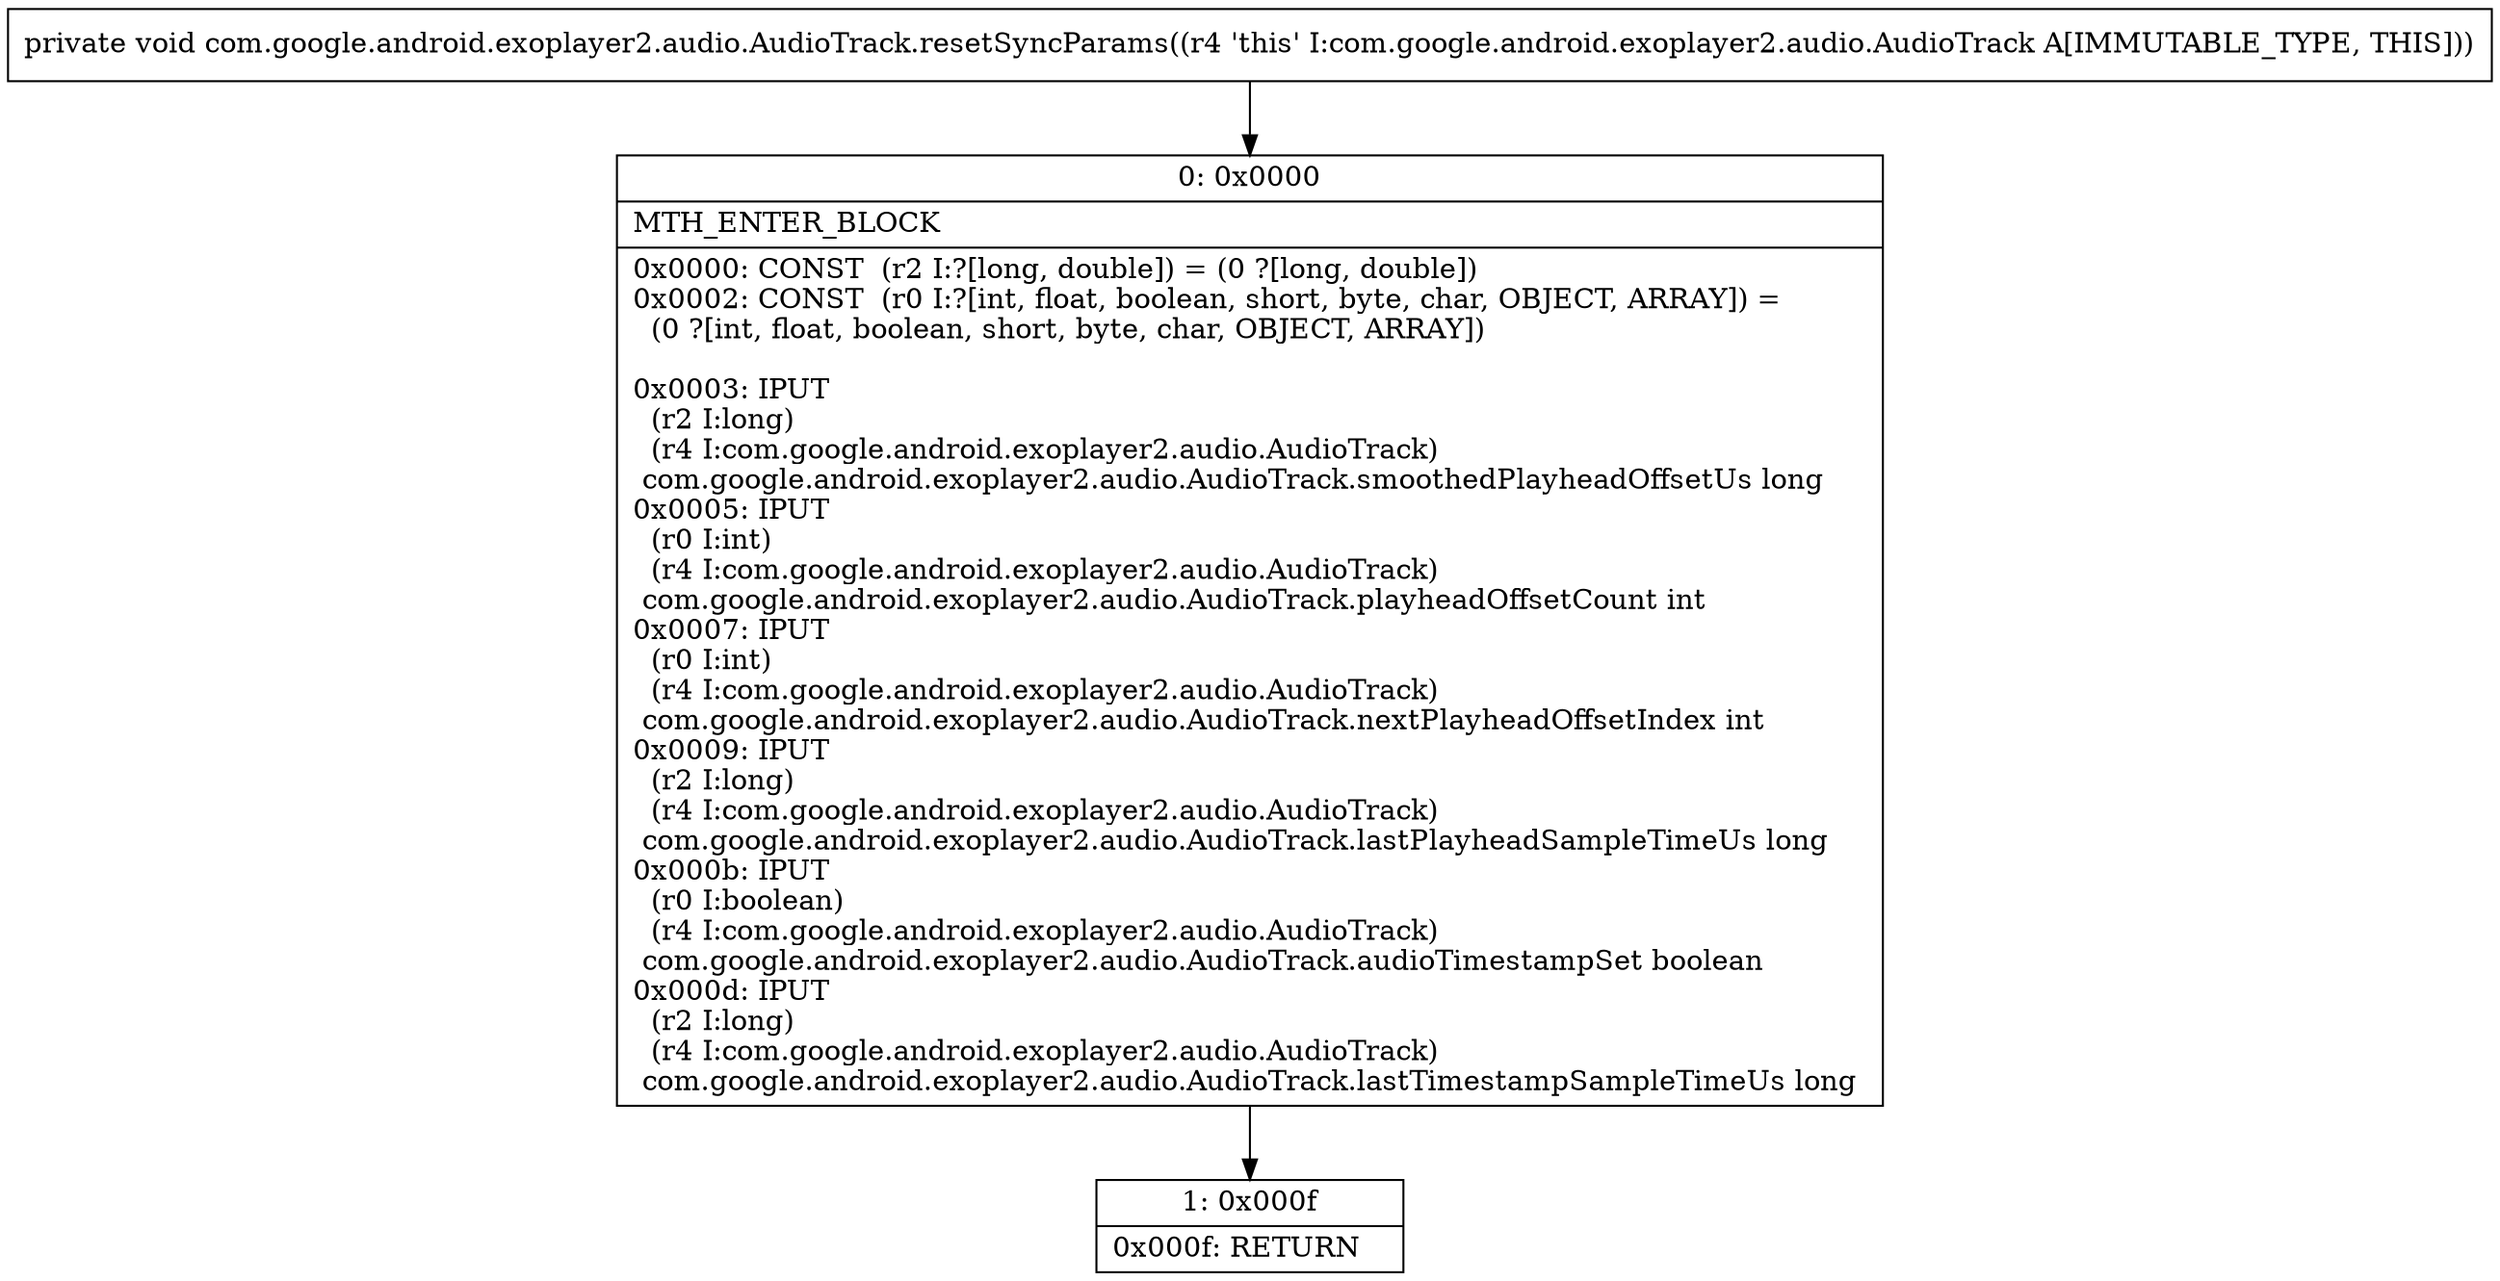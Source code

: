 digraph "CFG forcom.google.android.exoplayer2.audio.AudioTrack.resetSyncParams()V" {
Node_0 [shape=record,label="{0\:\ 0x0000|MTH_ENTER_BLOCK\l|0x0000: CONST  (r2 I:?[long, double]) = (0 ?[long, double]) \l0x0002: CONST  (r0 I:?[int, float, boolean, short, byte, char, OBJECT, ARRAY]) = \l  (0 ?[int, float, boolean, short, byte, char, OBJECT, ARRAY])\l \l0x0003: IPUT  \l  (r2 I:long)\l  (r4 I:com.google.android.exoplayer2.audio.AudioTrack)\l com.google.android.exoplayer2.audio.AudioTrack.smoothedPlayheadOffsetUs long \l0x0005: IPUT  \l  (r0 I:int)\l  (r4 I:com.google.android.exoplayer2.audio.AudioTrack)\l com.google.android.exoplayer2.audio.AudioTrack.playheadOffsetCount int \l0x0007: IPUT  \l  (r0 I:int)\l  (r4 I:com.google.android.exoplayer2.audio.AudioTrack)\l com.google.android.exoplayer2.audio.AudioTrack.nextPlayheadOffsetIndex int \l0x0009: IPUT  \l  (r2 I:long)\l  (r4 I:com.google.android.exoplayer2.audio.AudioTrack)\l com.google.android.exoplayer2.audio.AudioTrack.lastPlayheadSampleTimeUs long \l0x000b: IPUT  \l  (r0 I:boolean)\l  (r4 I:com.google.android.exoplayer2.audio.AudioTrack)\l com.google.android.exoplayer2.audio.AudioTrack.audioTimestampSet boolean \l0x000d: IPUT  \l  (r2 I:long)\l  (r4 I:com.google.android.exoplayer2.audio.AudioTrack)\l com.google.android.exoplayer2.audio.AudioTrack.lastTimestampSampleTimeUs long \l}"];
Node_1 [shape=record,label="{1\:\ 0x000f|0x000f: RETURN   \l}"];
MethodNode[shape=record,label="{private void com.google.android.exoplayer2.audio.AudioTrack.resetSyncParams((r4 'this' I:com.google.android.exoplayer2.audio.AudioTrack A[IMMUTABLE_TYPE, THIS])) }"];
MethodNode -> Node_0;
Node_0 -> Node_1;
}

